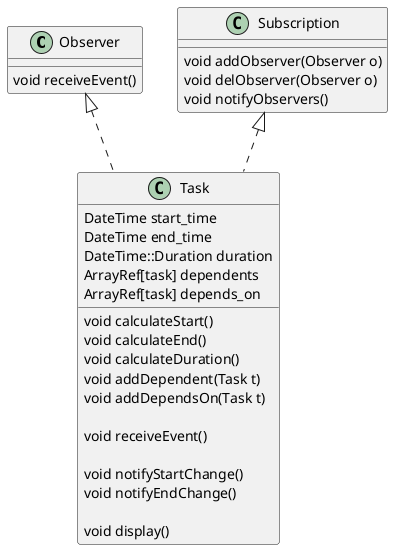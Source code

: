 @startuml Gantt-Observer.png

class Observer {
   void receiveEvent()
}

class Subscription {
   void addObserver(Observer o)
   void delObserver(Observer o)
   void notifyObservers()
}

class Task implements Observer {
   DateTime start_time
   DateTime end_time
   DateTime::Duration duration
   ArrayRef[task] dependents
   ArrayRef[task] depends_on
   
   void calculateStart()
   void calculateEnd()
   void calculateDuration()
   void addDependent(Task t)
   void addDependsOn(Task t)
   
   void receiveEvent()

   void notifyStartChange()
   void notifyEndChange()
   
   void display()
}

class Task implements Subscription
@enduml 

@startuml Gantt-Observer-seq.png
   [-> task1 : start_time(12:00)
   [-> task1 : duration(0:30)
   [-> task2 : addDependsOn(task1)
   task2 -> task1 : end_time
   return end_time1
   task2 -> task2 : start_time(end_time1)
   task2 -> task1 : addObserver(task2)
   [-> task1 : addDependent(task2)
   [-> task2 : duration(0:30)
   task2 -> task2 : calculateEnd()
 
   [-> task1 : display()
   [-> task2 : display()
   
   [-> task1 : duration(0:45)
   task1 -> task1 : calculateEnd()
   task1 -> task1 : notifyEndChange()
   task1 -> task1 : notifyObservers()
   task1 -> task2 : receiveEvent()
   task2 -> task1 : end_time
   return end_time1
   task2 -> task2 : start_time(end_time1)
   task2 -> task2 : calculateEnd()

   [-> task1 : display()
   [-> task2 : display()
@enduml